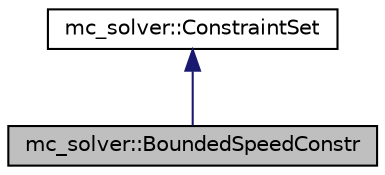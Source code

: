digraph "mc_solver::BoundedSpeedConstr"
{
 // INTERACTIVE_SVG=YES
 // LATEX_PDF_SIZE
  edge [fontname="Helvetica",fontsize="10",labelfontname="Helvetica",labelfontsize="10"];
  node [fontname="Helvetica",fontsize="10",shape=record];
  Node1 [label="mc_solver::BoundedSpeedConstr",height=0.2,width=0.4,color="black", fillcolor="grey75", style="filled", fontcolor="black",tooltip=" "];
  Node2 -> Node1 [dir="back",color="midnightblue",fontsize="10",style="solid",fontname="Helvetica"];
  Node2 [label="mc_solver::ConstraintSet",height=0.2,width=0.4,color="black", fillcolor="white", style="filled",URL="$structmc__solver_1_1ConstraintSet.html",tooltip="This class is a basis to wrap Constraint functions from Tasks. The aim of such wrappers should be two..."];
}
